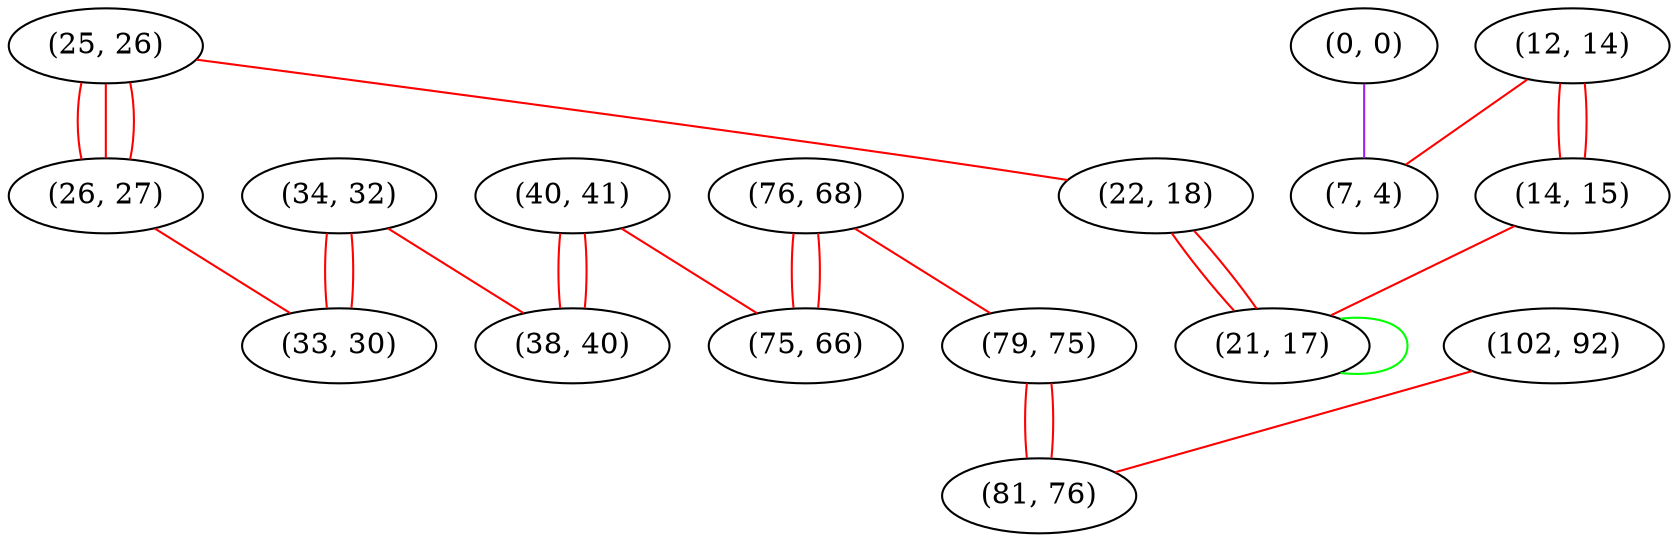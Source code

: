 graph "" {
"(25, 26)";
"(76, 68)";
"(26, 27)";
"(12, 14)";
"(40, 41)";
"(79, 75)";
"(102, 92)";
"(75, 66)";
"(0, 0)";
"(7, 4)";
"(34, 32)";
"(22, 18)";
"(14, 15)";
"(81, 76)";
"(21, 17)";
"(33, 30)";
"(38, 40)";
"(25, 26)" -- "(22, 18)"  [color=red, key=0, weight=1];
"(25, 26)" -- "(26, 27)"  [color=red, key=0, weight=1];
"(25, 26)" -- "(26, 27)"  [color=red, key=1, weight=1];
"(25, 26)" -- "(26, 27)"  [color=red, key=2, weight=1];
"(76, 68)" -- "(79, 75)"  [color=red, key=0, weight=1];
"(76, 68)" -- "(75, 66)"  [color=red, key=0, weight=1];
"(76, 68)" -- "(75, 66)"  [color=red, key=1, weight=1];
"(26, 27)" -- "(33, 30)"  [color=red, key=0, weight=1];
"(12, 14)" -- "(7, 4)"  [color=red, key=0, weight=1];
"(12, 14)" -- "(14, 15)"  [color=red, key=0, weight=1];
"(12, 14)" -- "(14, 15)"  [color=red, key=1, weight=1];
"(40, 41)" -- "(75, 66)"  [color=red, key=0, weight=1];
"(40, 41)" -- "(38, 40)"  [color=red, key=0, weight=1];
"(40, 41)" -- "(38, 40)"  [color=red, key=1, weight=1];
"(79, 75)" -- "(81, 76)"  [color=red, key=0, weight=1];
"(79, 75)" -- "(81, 76)"  [color=red, key=1, weight=1];
"(102, 92)" -- "(81, 76)"  [color=red, key=0, weight=1];
"(0, 0)" -- "(7, 4)"  [color=purple, key=0, weight=4];
"(34, 32)" -- "(33, 30)"  [color=red, key=0, weight=1];
"(34, 32)" -- "(33, 30)"  [color=red, key=1, weight=1];
"(34, 32)" -- "(38, 40)"  [color=red, key=0, weight=1];
"(22, 18)" -- "(21, 17)"  [color=red, key=0, weight=1];
"(22, 18)" -- "(21, 17)"  [color=red, key=1, weight=1];
"(14, 15)" -- "(21, 17)"  [color=red, key=0, weight=1];
"(21, 17)" -- "(21, 17)"  [color=green, key=0, weight=2];
}
